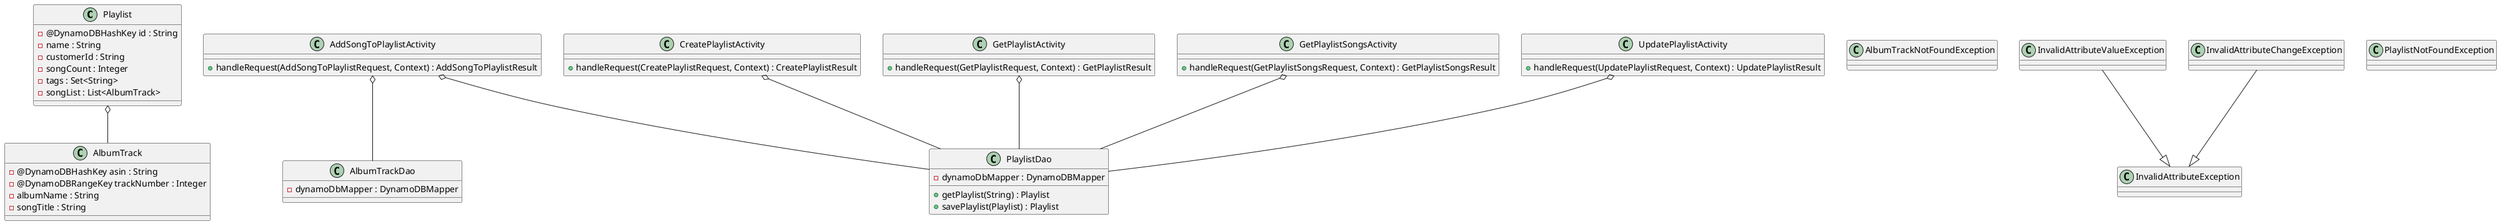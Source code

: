 @startuml

class Playlist {
    -@DynamoDBHashKey id : String
    -name : String
    -customerId : String
    -songCount : Integer
    -tags : Set<String>
    -songList : List<AlbumTrack>
}
class AlbumTrack {
    -@DynamoDBHashKey asin : String
    -@DynamoDBRangeKey trackNumber : Integer
    -albumName : String
    -songTitle : String
}

class AlbumTrackDao {
    -dynamoDbMapper : DynamoDBMapper
}
class PlaylistDao {
    -dynamoDbMapper : DynamoDBMapper
    +getPlaylist(String) : Playlist
    +savePlaylist(Playlist) : Playlist
}

class CreatePlaylistActivity {
    +handleRequest(CreatePlaylistRequest, Context) : CreatePlaylistResult
}
class GetPlaylistActivity {
    +handleRequest(GetPlaylistRequest, Context) : GetPlaylistResult
}
class GetPlaylistSongsActivity {
    +handleRequest(GetPlaylistSongsRequest, Context) : GetPlaylistSongsResult
}
class UpdatePlaylistActivity {
    +handleRequest(UpdatePlaylistRequest, Context) : UpdatePlaylistResult
}
class AddSongToPlaylistActivity {
    +handleRequest(AddSongToPlaylistRequest, Context) : AddSongToPlaylistResult
}

class AlbumTrackNotFoundException {}
class InvalidAttributeValueException {}
class PlaylistNotFoundException {}
class InvalidAttributeChangeException {}
class InvalidAttributeValueException {}
class InvalidAttributeException {}

InvalidAttributeChangeException --|> InvalidAttributeException
InvalidAttributeValueException --|> InvalidAttributeException
Playlist o-- AlbumTrack
AddSongToPlaylistActivity o-- AlbumTrackDao
CreatePlaylistActivity o-- PlaylistDao
AddSongToPlaylistActivity o-- PlaylistDao
GetPlaylistActivity o-- PlaylistDao
GetPlaylistSongsActivity o-- PlaylistDao
UpdatePlaylistActivity o-- PlaylistDao

@enduml